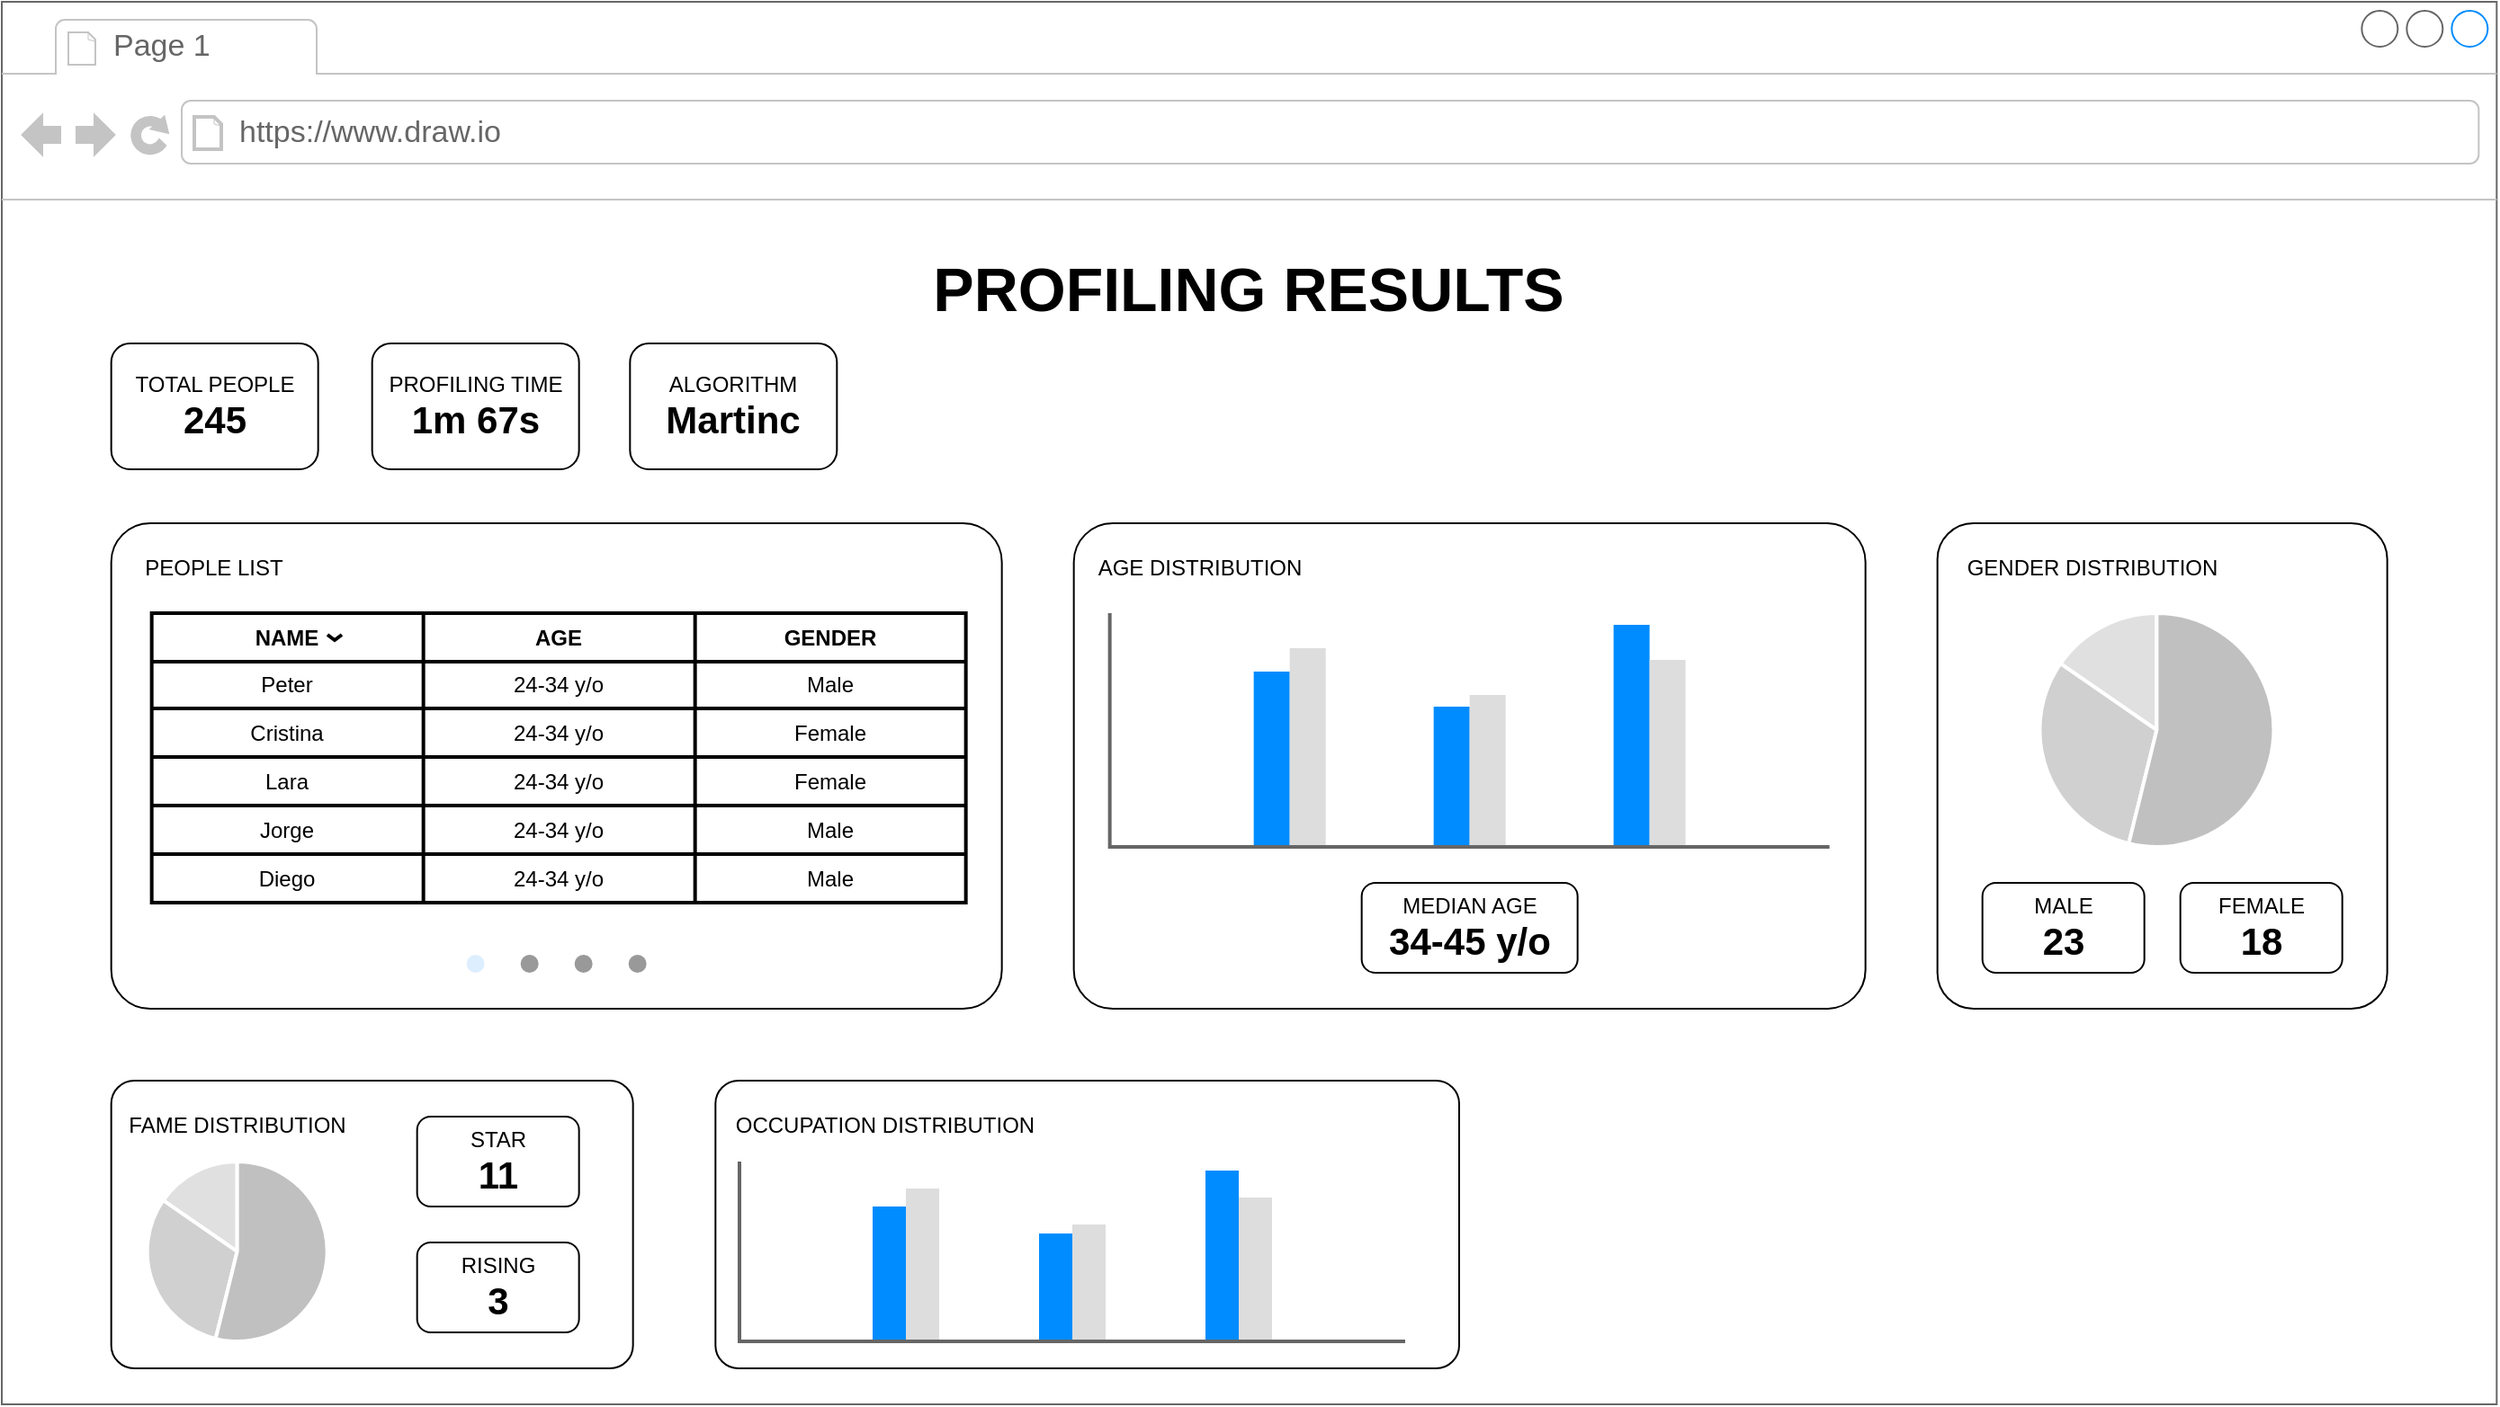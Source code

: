 <mxfile version="21.6.5" type="device">
  <diagram name="Page-1" id="_-l4yLfyMfKPD2wUYlNY">
    <mxGraphModel dx="1631" dy="823" grid="1" gridSize="10" guides="1" tooltips="1" connect="1" arrows="1" fold="1" page="1" pageScale="1" pageWidth="1600" pageHeight="900" math="0" shadow="0">
      <root>
        <mxCell id="0" />
        <mxCell id="1" parent="0" />
        <mxCell id="Jiq-WaF_ernpJH0lPg1a-1" value="" style="strokeWidth=1;shadow=0;dashed=0;align=center;shape=mxgraph.mockup.containers.browserWindow;rSize=0;strokeColor=#666666;strokeColor2=#008cff;strokeColor3=#c4c4c4;mainText=,;recursiveResize=0;fontSize=24;html=1;aspect=fixed;fontStyle=1" parent="1" vertex="1">
          <mxGeometry y="120" width="1386.67" height="780" as="geometry" />
        </mxCell>
        <mxCell id="Jiq-WaF_ernpJH0lPg1a-2" value="Page 1" style="strokeWidth=1;shadow=0;dashed=0;align=center;html=1;shape=mxgraph.mockup.containers.anchor;fontSize=17;fontColor=#666666;align=left;whiteSpace=wrap;" parent="Jiq-WaF_ernpJH0lPg1a-1" vertex="1">
          <mxGeometry x="60" y="12" width="110" height="26" as="geometry" />
        </mxCell>
        <mxCell id="Jiq-WaF_ernpJH0lPg1a-3" value="https://www.draw.io" style="strokeWidth=1;shadow=0;dashed=0;align=center;html=1;shape=mxgraph.mockup.containers.anchor;rSize=0;fontSize=17;fontColor=#666666;align=left;" parent="Jiq-WaF_ernpJH0lPg1a-1" vertex="1">
          <mxGeometry x="130" y="60" width="250" height="26" as="geometry" />
        </mxCell>
        <mxCell id="Jiq-WaF_ernpJH0lPg1a-4" value="PROFILING RESULTS" style="text;html=1;strokeColor=none;fillColor=none;align=center;verticalAlign=middle;whiteSpace=wrap;rounded=0;fontSize=34;fontStyle=1;" parent="Jiq-WaF_ernpJH0lPg1a-1" vertex="1">
          <mxGeometry x="488.34" y="130" width="410" height="60" as="geometry" />
        </mxCell>
        <mxCell id="Jiq-WaF_ernpJH0lPg1a-18" value="&lt;div&gt;&lt;span style=&quot;font-weight: normal;&quot;&gt;TOTAL PEOPLE&lt;/span&gt;&lt;/div&gt;&lt;div style=&quot;font-size: 21px;&quot;&gt;245&lt;br&gt;&lt;/div&gt;" style="rounded=1;whiteSpace=wrap;html=1;fontStyle=1" parent="Jiq-WaF_ernpJH0lPg1a-1" vertex="1">
          <mxGeometry x="60.83" y="190" width="115" height="70" as="geometry" />
        </mxCell>
        <mxCell id="Jiq-WaF_ernpJH0lPg1a-19" value="&lt;div&gt;&lt;span style=&quot;font-weight: normal;&quot;&gt;PROFILING TIME&lt;br&gt;&lt;/span&gt;&lt;/div&gt;&lt;div style=&quot;font-size: 21px;&quot;&gt;1m 67s&lt;br&gt;&lt;/div&gt;" style="rounded=1;whiteSpace=wrap;html=1;fontStyle=1" parent="Jiq-WaF_ernpJH0lPg1a-1" vertex="1">
          <mxGeometry x="205.83" y="190" width="115" height="70" as="geometry" />
        </mxCell>
        <mxCell id="Jiq-WaF_ernpJH0lPg1a-20" value="&lt;div&gt;&lt;span style=&quot;font-weight: normal;&quot;&gt;ALGORITHM&lt;br&gt;&lt;/span&gt;&lt;/div&gt;&lt;div style=&quot;font-size: 21px;&quot;&gt;Martinc&lt;br&gt;&lt;/div&gt;" style="rounded=1;whiteSpace=wrap;html=1;fontStyle=1" parent="Jiq-WaF_ernpJH0lPg1a-1" vertex="1">
          <mxGeometry x="349.16" y="190" width="115" height="70" as="geometry" />
        </mxCell>
        <mxCell id="Jiq-WaF_ernpJH0lPg1a-21" value="" style="rounded=1;whiteSpace=wrap;html=1;fontStyle=1;arcSize=8;" parent="Jiq-WaF_ernpJH0lPg1a-1" vertex="1">
          <mxGeometry x="60.83" y="290" width="495" height="270" as="geometry" />
        </mxCell>
        <mxCell id="Jiq-WaF_ernpJH0lPg1a-22" value="PEOPLE LIST" style="text;html=1;strokeColor=none;fillColor=none;align=center;verticalAlign=middle;whiteSpace=wrap;rounded=0;" parent="Jiq-WaF_ernpJH0lPg1a-1" vertex="1">
          <mxGeometry x="68.33" y="300" width="100" height="30" as="geometry" />
        </mxCell>
        <mxCell id="Jiq-WaF_ernpJH0lPg1a-54" value="" style="rounded=1;whiteSpace=wrap;html=1;fontStyle=1;arcSize=8;" parent="Jiq-WaF_ernpJH0lPg1a-1" vertex="1">
          <mxGeometry x="595.83" y="290" width="440" height="270" as="geometry" />
        </mxCell>
        <mxCell id="Jiq-WaF_ernpJH0lPg1a-55" value="AGE DISTRIBUTION" style="text;html=1;strokeColor=none;fillColor=none;align=center;verticalAlign=middle;whiteSpace=wrap;rounded=0;" parent="Jiq-WaF_ernpJH0lPg1a-1" vertex="1">
          <mxGeometry x="605.83" y="300" width="120" height="30" as="geometry" />
        </mxCell>
        <mxCell id="Jiq-WaF_ernpJH0lPg1a-56" value="" style="verticalLabelPosition=bottom;shadow=0;dashed=0;align=center;html=1;verticalAlign=top;strokeWidth=1;shape=mxgraph.mockup.graphics.columnChart;strokeColor=none;strokeColor2=none;strokeColor3=#666666;fillColor2=#008cff;fillColor3=#dddddd;" parent="Jiq-WaF_ernpJH0lPg1a-1" vertex="1">
          <mxGeometry x="615.83" y="340" width="400" height="130" as="geometry" />
        </mxCell>
        <mxCell id="Jiq-WaF_ernpJH0lPg1a-57" value="&lt;div&gt;&lt;span style=&quot;font-weight: normal;&quot;&gt;MEDIAN AGE&lt;br&gt;&lt;/span&gt;&lt;/div&gt;&lt;div style=&quot;font-size: 21px;&quot;&gt;34-45 y/o&lt;br&gt;&lt;/div&gt;" style="rounded=1;whiteSpace=wrap;html=1;fontStyle=1" parent="Jiq-WaF_ernpJH0lPg1a-1" vertex="1">
          <mxGeometry x="755.83" y="490" width="120" height="50" as="geometry" />
        </mxCell>
        <mxCell id="Jiq-WaF_ernpJH0lPg1a-96" value="" style="rounded=1;whiteSpace=wrap;html=1;fontStyle=1;arcSize=8;" parent="Jiq-WaF_ernpJH0lPg1a-1" vertex="1">
          <mxGeometry x="1075.83" y="290" width="250" height="270" as="geometry" />
        </mxCell>
        <mxCell id="Jiq-WaF_ernpJH0lPg1a-97" value="GENDER DISTRIBUTION" style="text;html=1;strokeColor=none;fillColor=none;align=center;verticalAlign=middle;whiteSpace=wrap;rounded=0;" parent="Jiq-WaF_ernpJH0lPg1a-1" vertex="1">
          <mxGeometry x="1090" y="300" width="144.17" height="30" as="geometry" />
        </mxCell>
        <mxCell id="Jiq-WaF_ernpJH0lPg1a-98" value="" style="verticalLabelPosition=bottom;shadow=0;dashed=0;align=center;html=1;verticalAlign=top;strokeWidth=1;shape=mxgraph.mockup.graphics.pieChart;strokeColor=#FFFFFF;parts=10,20,35;partColors=#e0e0e0,#d0d0d0,#c0c0c0,#b0b0b0,#a0a0a0;strokeWidth=2;" parent="Jiq-WaF_ernpJH0lPg1a-1" vertex="1">
          <mxGeometry x="1132.71" y="340" width="130" height="130" as="geometry" />
        </mxCell>
        <mxCell id="Jiq-WaF_ernpJH0lPg1a-99" value="&lt;div&gt;&lt;span style=&quot;font-weight: normal;&quot;&gt;MALE&lt;br&gt;&lt;/span&gt;&lt;/div&gt;&lt;div style=&quot;font-size: 21px;&quot;&gt;23&lt;br&gt;&lt;/div&gt;" style="rounded=1;whiteSpace=wrap;html=1;fontStyle=1" parent="Jiq-WaF_ernpJH0lPg1a-1" vertex="1">
          <mxGeometry x="1100.84" y="490" width="90" height="50" as="geometry" />
        </mxCell>
        <mxCell id="Jiq-WaF_ernpJH0lPg1a-102" value="&lt;div&gt;&lt;span style=&quot;font-weight: normal;&quot;&gt;FEMALE&lt;br&gt;&lt;/span&gt;&lt;/div&gt;&lt;div style=&quot;font-size: 21px;&quot;&gt;18&lt;br&gt;&lt;/div&gt;" style="rounded=1;whiteSpace=wrap;html=1;fontStyle=1" parent="Jiq-WaF_ernpJH0lPg1a-1" vertex="1">
          <mxGeometry x="1210.84" y="490" width="90" height="50" as="geometry" />
        </mxCell>
        <mxCell id="Jiq-WaF_ernpJH0lPg1a-111" value="" style="verticalLabelPosition=bottom;shadow=0;dashed=0;align=center;html=1;verticalAlign=top;strokeWidth=1;shape=mxgraph.mockup.navigation.pageControl;fillColor=#999999;strokeColor=#ddeeff;" parent="Jiq-WaF_ernpJH0lPg1a-1" vertex="1">
          <mxGeometry x="258.33" y="520" width="100" height="30" as="geometry" />
        </mxCell>
        <mxCell id="Jiq-WaF_ernpJH0lPg1a-112" value="" style="rounded=1;whiteSpace=wrap;html=1;fontStyle=1;arcSize=8;" parent="Jiq-WaF_ernpJH0lPg1a-1" vertex="1">
          <mxGeometry x="396.66" y="600" width="413.34" height="160" as="geometry" />
        </mxCell>
        <mxCell id="Jiq-WaF_ernpJH0lPg1a-113" value="OCCUPATION DISTRIBUTION" style="text;html=1;strokeColor=none;fillColor=none;align=center;verticalAlign=middle;whiteSpace=wrap;rounded=0;" parent="Jiq-WaF_ernpJH0lPg1a-1" vertex="1">
          <mxGeometry x="395.83" y="610" width="190" height="30" as="geometry" />
        </mxCell>
        <mxCell id="Jiq-WaF_ernpJH0lPg1a-116" value="" style="rounded=1;whiteSpace=wrap;html=1;fontStyle=1;arcSize=8;" parent="Jiq-WaF_ernpJH0lPg1a-1" vertex="1">
          <mxGeometry x="60.83" y="600" width="290" height="160" as="geometry" />
        </mxCell>
        <mxCell id="Jiq-WaF_ernpJH0lPg1a-117" value="FAME DISTRIBUTION" style="text;html=1;strokeColor=none;fillColor=none;align=center;verticalAlign=middle;whiteSpace=wrap;rounded=0;" parent="Jiq-WaF_ernpJH0lPg1a-1" vertex="1">
          <mxGeometry x="60.83" y="610" width="140" height="30" as="geometry" />
        </mxCell>
        <mxCell id="Jiq-WaF_ernpJH0lPg1a-118" value="" style="verticalLabelPosition=bottom;shadow=0;dashed=0;align=center;html=1;verticalAlign=top;strokeWidth=1;shape=mxgraph.mockup.graphics.pieChart;strokeColor=#FFFFFF;parts=10,20,35;partColors=#e0e0e0,#d0d0d0,#c0c0c0,#b0b0b0,#a0a0a0;strokeWidth=2;" parent="Jiq-WaF_ernpJH0lPg1a-1" vertex="1">
          <mxGeometry x="80.83" y="645" width="100" height="100" as="geometry" />
        </mxCell>
        <mxCell id="Jiq-WaF_ernpJH0lPg1a-119" value="&lt;div&gt;&lt;span style=&quot;font-weight: normal;&quot;&gt;STAR&lt;br&gt;&lt;/span&gt;&lt;/div&gt;&lt;div style=&quot;font-size: 21px;&quot;&gt;11&lt;br&gt;&lt;/div&gt;" style="rounded=1;whiteSpace=wrap;html=1;fontStyle=1" parent="Jiq-WaF_ernpJH0lPg1a-1" vertex="1">
          <mxGeometry x="230.83" y="620" width="90" height="50" as="geometry" />
        </mxCell>
        <mxCell id="Jiq-WaF_ernpJH0lPg1a-120" value="&lt;div&gt;&lt;span style=&quot;font-weight: normal;&quot;&gt;RISING&lt;br&gt;&lt;/span&gt;&lt;/div&gt;&lt;div style=&quot;font-size: 21px;&quot;&gt;3&lt;/div&gt;" style="rounded=1;whiteSpace=wrap;html=1;fontStyle=1" parent="Jiq-WaF_ernpJH0lPg1a-1" vertex="1">
          <mxGeometry x="230.83" y="690" width="90" height="50" as="geometry" />
        </mxCell>
        <mxCell id="93E8DTx7muESN2jPfSTK-1" value="" style="verticalLabelPosition=bottom;shadow=0;dashed=0;align=center;html=1;verticalAlign=top;strokeWidth=1;shape=mxgraph.mockup.graphics.columnChart;strokeColor=none;strokeColor2=none;strokeColor3=#666666;fillColor2=#008cff;fillColor3=#dddddd;" vertex="1" parent="Jiq-WaF_ernpJH0lPg1a-1">
          <mxGeometry x="410" y="645" width="370" height="100" as="geometry" />
        </mxCell>
        <mxCell id="ru60ULoSxs-r1WJ_LPb9-51" value="" style="shape=table;html=1;whiteSpace=wrap;startSize=0;container=1;collapsible=0;childLayout=tableLayout;strokeWidth=2;" parent="1" vertex="1">
          <mxGeometry x="83.33" y="460" width="452.5" height="161" as="geometry" />
        </mxCell>
        <mxCell id="ru60ULoSxs-r1WJ_LPb9-52" value="" style="shape=tableRow;horizontal=0;startSize=0;swimlaneHead=0;swimlaneBody=0;top=0;left=0;bottom=0;right=0;collapsible=0;dropTarget=0;fillColor=none;points=[[0,0.5],[1,0.5]];portConstraint=eastwest;" parent="ru60ULoSxs-r1WJ_LPb9-51" vertex="1">
          <mxGeometry width="452.5" height="27" as="geometry" />
        </mxCell>
        <mxCell id="ru60ULoSxs-r1WJ_LPb9-53" value="NAME" style="shape=partialRectangle;html=1;whiteSpace=wrap;connectable=0;fillColor=none;top=0;left=0;bottom=0;right=0;overflow=hidden;fontStyle=1" parent="ru60ULoSxs-r1WJ_LPb9-52" vertex="1">
          <mxGeometry width="151" height="27" as="geometry">
            <mxRectangle width="151" height="27" as="alternateBounds" />
          </mxGeometry>
        </mxCell>
        <mxCell id="ru60ULoSxs-r1WJ_LPb9-54" value="AGE" style="shape=partialRectangle;html=1;whiteSpace=wrap;connectable=0;fillColor=none;top=0;left=0;bottom=0;right=0;overflow=hidden;fontStyle=1" parent="ru60ULoSxs-r1WJ_LPb9-52" vertex="1">
          <mxGeometry x="151" width="151" height="27" as="geometry">
            <mxRectangle width="151" height="27" as="alternateBounds" />
          </mxGeometry>
        </mxCell>
        <mxCell id="ru60ULoSxs-r1WJ_LPb9-55" value="GENDER" style="shape=partialRectangle;html=1;whiteSpace=wrap;connectable=0;fillColor=none;top=0;left=0;bottom=0;right=0;overflow=hidden;fontStyle=1" parent="ru60ULoSxs-r1WJ_LPb9-52" vertex="1">
          <mxGeometry x="302" width="151" height="27" as="geometry">
            <mxRectangle width="151" height="27" as="alternateBounds" />
          </mxGeometry>
        </mxCell>
        <mxCell id="ru60ULoSxs-r1WJ_LPb9-56" value="" style="shape=tableRow;horizontal=0;startSize=0;swimlaneHead=0;swimlaneBody=0;top=0;left=0;bottom=0;right=0;collapsible=0;dropTarget=0;fillColor=none;points=[[0,0.5],[1,0.5]];portConstraint=eastwest;" parent="ru60ULoSxs-r1WJ_LPb9-51" vertex="1">
          <mxGeometry y="27" width="452.5" height="26" as="geometry" />
        </mxCell>
        <mxCell id="ru60ULoSxs-r1WJ_LPb9-57" value="Peter" style="shape=partialRectangle;html=1;whiteSpace=wrap;connectable=0;fillColor=none;top=0;left=0;bottom=0;right=0;overflow=hidden;" parent="ru60ULoSxs-r1WJ_LPb9-56" vertex="1">
          <mxGeometry width="151" height="26" as="geometry">
            <mxRectangle width="151" height="26" as="alternateBounds" />
          </mxGeometry>
        </mxCell>
        <mxCell id="ru60ULoSxs-r1WJ_LPb9-58" value="24-34 y/o" style="shape=partialRectangle;html=1;whiteSpace=wrap;connectable=0;fillColor=none;top=0;left=0;bottom=0;right=0;overflow=hidden;" parent="ru60ULoSxs-r1WJ_LPb9-56" vertex="1">
          <mxGeometry x="151" width="151" height="26" as="geometry">
            <mxRectangle width="151" height="26" as="alternateBounds" />
          </mxGeometry>
        </mxCell>
        <mxCell id="ru60ULoSxs-r1WJ_LPb9-59" value="Male" style="shape=partialRectangle;html=1;whiteSpace=wrap;connectable=0;fillColor=none;top=0;left=0;bottom=0;right=0;overflow=hidden;" parent="ru60ULoSxs-r1WJ_LPb9-56" vertex="1">
          <mxGeometry x="302" width="151" height="26" as="geometry">
            <mxRectangle width="151" height="26" as="alternateBounds" />
          </mxGeometry>
        </mxCell>
        <mxCell id="ru60ULoSxs-r1WJ_LPb9-60" value="" style="shape=tableRow;horizontal=0;startSize=0;swimlaneHead=0;swimlaneBody=0;top=0;left=0;bottom=0;right=0;collapsible=0;dropTarget=0;fillColor=none;points=[[0,0.5],[1,0.5]];portConstraint=eastwest;" parent="ru60ULoSxs-r1WJ_LPb9-51" vertex="1">
          <mxGeometry y="53" width="452.5" height="27" as="geometry" />
        </mxCell>
        <mxCell id="ru60ULoSxs-r1WJ_LPb9-61" value="Cristina" style="shape=partialRectangle;html=1;whiteSpace=wrap;connectable=0;fillColor=none;top=0;left=0;bottom=0;right=0;overflow=hidden;" parent="ru60ULoSxs-r1WJ_LPb9-60" vertex="1">
          <mxGeometry width="151" height="27" as="geometry">
            <mxRectangle width="151" height="27" as="alternateBounds" />
          </mxGeometry>
        </mxCell>
        <mxCell id="ru60ULoSxs-r1WJ_LPb9-62" value="24-34 y/o" style="shape=partialRectangle;html=1;whiteSpace=wrap;connectable=0;fillColor=none;top=0;left=0;bottom=0;right=0;overflow=hidden;" parent="ru60ULoSxs-r1WJ_LPb9-60" vertex="1">
          <mxGeometry x="151" width="151" height="27" as="geometry">
            <mxRectangle width="151" height="27" as="alternateBounds" />
          </mxGeometry>
        </mxCell>
        <mxCell id="ru60ULoSxs-r1WJ_LPb9-63" value="Female" style="shape=partialRectangle;html=1;whiteSpace=wrap;connectable=0;fillColor=none;top=0;left=0;bottom=0;right=0;overflow=hidden;" parent="ru60ULoSxs-r1WJ_LPb9-60" vertex="1">
          <mxGeometry x="302" width="151" height="27" as="geometry">
            <mxRectangle width="151" height="27" as="alternateBounds" />
          </mxGeometry>
        </mxCell>
        <mxCell id="ru60ULoSxs-r1WJ_LPb9-64" style="shape=tableRow;horizontal=0;startSize=0;swimlaneHead=0;swimlaneBody=0;top=0;left=0;bottom=0;right=0;collapsible=0;dropTarget=0;fillColor=none;points=[[0,0.5],[1,0.5]];portConstraint=eastwest;" parent="ru60ULoSxs-r1WJ_LPb9-51" vertex="1">
          <mxGeometry y="80" width="452.5" height="27" as="geometry" />
        </mxCell>
        <mxCell id="ru60ULoSxs-r1WJ_LPb9-65" value="Lara" style="shape=partialRectangle;html=1;whiteSpace=wrap;connectable=0;fillColor=none;top=0;left=0;bottom=0;right=0;overflow=hidden;" parent="ru60ULoSxs-r1WJ_LPb9-64" vertex="1">
          <mxGeometry width="151" height="27" as="geometry">
            <mxRectangle width="151" height="27" as="alternateBounds" />
          </mxGeometry>
        </mxCell>
        <mxCell id="ru60ULoSxs-r1WJ_LPb9-66" value="24-34 y/o" style="shape=partialRectangle;html=1;whiteSpace=wrap;connectable=0;fillColor=none;top=0;left=0;bottom=0;right=0;overflow=hidden;" parent="ru60ULoSxs-r1WJ_LPb9-64" vertex="1">
          <mxGeometry x="151" width="151" height="27" as="geometry">
            <mxRectangle width="151" height="27" as="alternateBounds" />
          </mxGeometry>
        </mxCell>
        <mxCell id="ru60ULoSxs-r1WJ_LPb9-67" value="Female" style="shape=partialRectangle;html=1;whiteSpace=wrap;connectable=0;fillColor=none;top=0;left=0;bottom=0;right=0;overflow=hidden;" parent="ru60ULoSxs-r1WJ_LPb9-64" vertex="1">
          <mxGeometry x="302" width="151" height="27" as="geometry">
            <mxRectangle width="151" height="27" as="alternateBounds" />
          </mxGeometry>
        </mxCell>
        <mxCell id="ru60ULoSxs-r1WJ_LPb9-68" style="shape=tableRow;horizontal=0;startSize=0;swimlaneHead=0;swimlaneBody=0;top=0;left=0;bottom=0;right=0;collapsible=0;dropTarget=0;fillColor=none;points=[[0,0.5],[1,0.5]];portConstraint=eastwest;" parent="ru60ULoSxs-r1WJ_LPb9-51" vertex="1">
          <mxGeometry y="107" width="452.5" height="27" as="geometry" />
        </mxCell>
        <mxCell id="ru60ULoSxs-r1WJ_LPb9-69" value="Jorge" style="shape=partialRectangle;html=1;whiteSpace=wrap;connectable=0;fillColor=none;top=0;left=0;bottom=0;right=0;overflow=hidden;" parent="ru60ULoSxs-r1WJ_LPb9-68" vertex="1">
          <mxGeometry width="151" height="27" as="geometry">
            <mxRectangle width="151" height="27" as="alternateBounds" />
          </mxGeometry>
        </mxCell>
        <mxCell id="ru60ULoSxs-r1WJ_LPb9-70" value="24-34 y/o" style="shape=partialRectangle;html=1;whiteSpace=wrap;connectable=0;fillColor=none;top=0;left=0;bottom=0;right=0;overflow=hidden;" parent="ru60ULoSxs-r1WJ_LPb9-68" vertex="1">
          <mxGeometry x="151" width="151" height="27" as="geometry">
            <mxRectangle width="151" height="27" as="alternateBounds" />
          </mxGeometry>
        </mxCell>
        <mxCell id="ru60ULoSxs-r1WJ_LPb9-71" value="Male" style="shape=partialRectangle;html=1;whiteSpace=wrap;connectable=0;fillColor=none;top=0;left=0;bottom=0;right=0;overflow=hidden;" parent="ru60ULoSxs-r1WJ_LPb9-68" vertex="1">
          <mxGeometry x="302" width="151" height="27" as="geometry">
            <mxRectangle width="151" height="27" as="alternateBounds" />
          </mxGeometry>
        </mxCell>
        <mxCell id="ru60ULoSxs-r1WJ_LPb9-72" style="shape=tableRow;horizontal=0;startSize=0;swimlaneHead=0;swimlaneBody=0;top=0;left=0;bottom=0;right=0;collapsible=0;dropTarget=0;fillColor=none;points=[[0,0.5],[1,0.5]];portConstraint=eastwest;" parent="ru60ULoSxs-r1WJ_LPb9-51" vertex="1">
          <mxGeometry y="134" width="452.5" height="27" as="geometry" />
        </mxCell>
        <mxCell id="ru60ULoSxs-r1WJ_LPb9-73" value="Diego" style="shape=partialRectangle;html=1;whiteSpace=wrap;connectable=0;fillColor=none;top=0;left=0;bottom=0;right=0;overflow=hidden;" parent="ru60ULoSxs-r1WJ_LPb9-72" vertex="1">
          <mxGeometry width="151" height="27" as="geometry">
            <mxRectangle width="151" height="27" as="alternateBounds" />
          </mxGeometry>
        </mxCell>
        <mxCell id="ru60ULoSxs-r1WJ_LPb9-74" value="24-34 y/o" style="shape=partialRectangle;html=1;whiteSpace=wrap;connectable=0;fillColor=none;top=0;left=0;bottom=0;right=0;overflow=hidden;" parent="ru60ULoSxs-r1WJ_LPb9-72" vertex="1">
          <mxGeometry x="151" width="151" height="27" as="geometry">
            <mxRectangle width="151" height="27" as="alternateBounds" />
          </mxGeometry>
        </mxCell>
        <mxCell id="ru60ULoSxs-r1WJ_LPb9-75" value="Male" style="shape=partialRectangle;html=1;whiteSpace=wrap;connectable=0;fillColor=none;top=0;left=0;bottom=0;right=0;overflow=hidden;" parent="ru60ULoSxs-r1WJ_LPb9-72" vertex="1">
          <mxGeometry x="302" width="151" height="27" as="geometry">
            <mxRectangle width="151" height="27" as="alternateBounds" />
          </mxGeometry>
        </mxCell>
        <mxCell id="ru60ULoSxs-r1WJ_LPb9-76" value="" style="html=1;verticalLabelPosition=bottom;labelBackgroundColor=#ffffff;verticalAlign=top;shadow=0;dashed=0;strokeWidth=2;shape=mxgraph.ios7.misc.down;strokeColor=#000000;fontSize=9;" parent="1" vertex="1">
          <mxGeometry x="181" y="472" width="8" height="3" as="geometry" />
        </mxCell>
      </root>
    </mxGraphModel>
  </diagram>
</mxfile>
